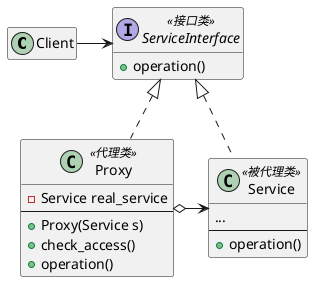 @startuml
hide empty members


class Client {}


interface ServiceInterface << 接口类 >> {
	+ operation()
}


class Proxy << 代理类 >> {
	- Service real_service
	---
	+ Proxy(Service s)
	+ check_access()
	+ operation()
}


class Service << 被代理类 >> {
	...
	--
	+ operation()
}


Client -right-> ServiceInterface


Proxy .u.|> ServiceInterface
Service .up.|> ServiceInterface

Proxy o-right-> Service

@enduml